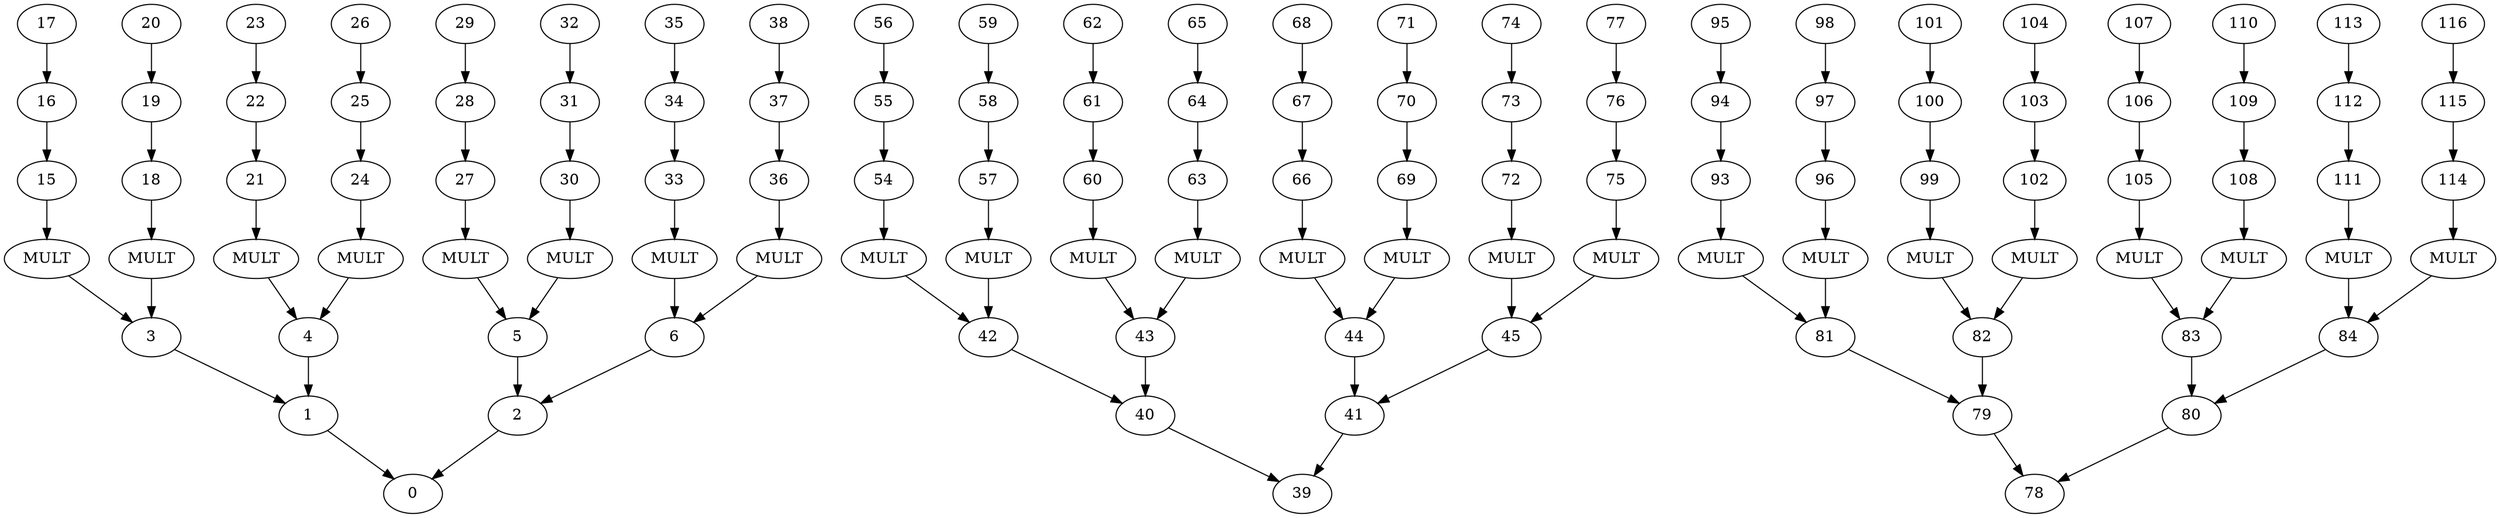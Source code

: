 strict digraph  {
0;
1;
2;
3;
4;
5;
6;
7[label=MULT];
8[label=MULT];
9[label=MULT];
10[label=MULT];
11[label=MULT];
12[label=MULT];
13[label=MULT];
14[label=MULT];
15;
16;
17;
18;
19;
20;
21;
22;
23;
24;
25;
26;
27;
28;
29;
30;
31;
32;
33;
34;
35;
36;
37;
38;
39;
40;
41;
42;
43;
44;
45;
46[label=MULT];
47[label=MULT];
48[label=MULT];
49[label=MULT];
50[label=MULT];
51[label=MULT];
52[label=MULT];
53[label=MULT];
54;
55;
56;
57;
58;
59;
60;
61;
62;
63;
64;
65;
66;
67;
68;
69;
70;
71;
72;
73;
74;
75;
76;
77;
78;
79;
80;
81;
82;
83;
84;
85[label=MULT];
86[label=MULT];
87[label=MULT];
88[label=MULT];
89[label=MULT];
90[label=MULT];
91[label=MULT];
92[label=MULT];
93;
94;
95;
96;
97;
98;
99;
100;
101;
102;
103;
104;
105;
106;
107;
108;
109;
110;
111;
112;
113;
114;
115;
116;
1 -> 0;
2 -> 0;
3 -> 1;
4 -> 1;
5 -> 2;
6 -> 2;
7 -> 3;
8 -> 3;
9 -> 4;
10 -> 4;
11 -> 5;
12 -> 5;
13 -> 6;
14 -> 6;
15 -> 7;
18 -> 8;
21 -> 9;
24 -> 10;
27 -> 11;
30 -> 12;
33 -> 13;
36 -> 14;
16 -> 15;
17 -> 16;
19 -> 18;
20 -> 19;
22 -> 21;
23 -> 22;
25 -> 24;
26 -> 25;
28 -> 27;
29 -> 28;
31 -> 30;
32 -> 31;
34 -> 33;
35 -> 34;
37 -> 36;
38 -> 37;
40 -> 39;
41 -> 39;
42 -> 40;
43 -> 40;
44 -> 41;
45 -> 41;
46 -> 42;
47 -> 42;
48 -> 43;
49 -> 43;
50 -> 44;
51 -> 44;
52 -> 45;
53 -> 45;
54 -> 46;
57 -> 47;
60 -> 48;
63 -> 49;
66 -> 50;
69 -> 51;
72 -> 52;
75 -> 53;
55 -> 54;
56 -> 55;
58 -> 57;
59 -> 58;
61 -> 60;
62 -> 61;
64 -> 63;
65 -> 64;
67 -> 66;
68 -> 67;
70 -> 69;
71 -> 70;
73 -> 72;
74 -> 73;
76 -> 75;
77 -> 76;
79 -> 78;
80 -> 78;
81 -> 79;
82 -> 79;
83 -> 80;
84 -> 80;
85 -> 81;
86 -> 81;
87 -> 82;
88 -> 82;
89 -> 83;
90 -> 83;
91 -> 84;
92 -> 84;
93 -> 85;
96 -> 86;
99 -> 87;
102 -> 88;
105 -> 89;
108 -> 90;
111 -> 91;
114 -> 92;
94 -> 93;
95 -> 94;
97 -> 96;
98 -> 97;
100 -> 99;
101 -> 100;
103 -> 102;
104 -> 103;
106 -> 105;
107 -> 106;
109 -> 108;
110 -> 109;
112 -> 111;
113 -> 112;
115 -> 114;
116 -> 115;
}

